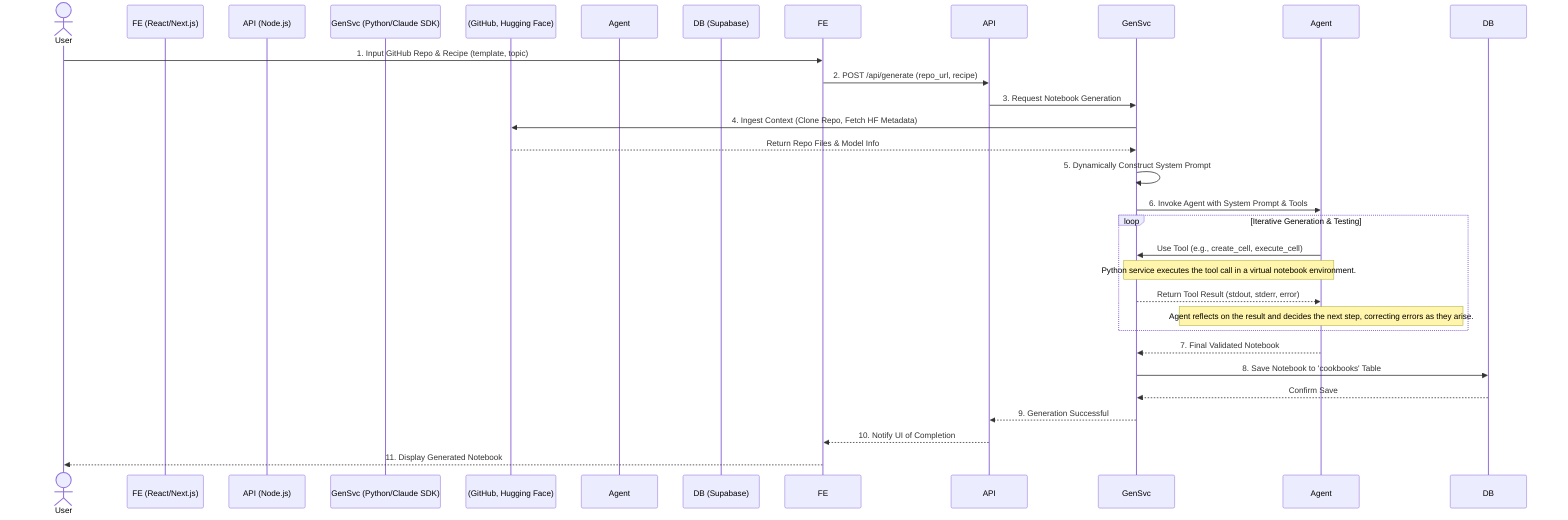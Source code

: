 sequenceDiagram
    actor User
    participant Frontend as FE (React/Next.js)
    participant BackendAPI as API (Node.js)
    participant GenerationService as GenSvc (Python/Claude SDK)
    participant ExternalServices as (GitHub, Hugging Face)
    participant ClaudeAgent as Agent
    participant Database as DB (Supabase)

    User->>FE: 1. Input GitHub Repo & Recipe (template, topic)
    FE->>API: 2. POST /api/generate (repo_url, recipe)
    API->>GenSvc: 3. Request Notebook Generation

    GenSvc->>ExternalServices: 4. Ingest Context (Clone Repo, Fetch HF Metadata)
    ExternalServices-->>GenSvc: Return Repo Files & Model Info

    GenSvc->>GenSvc: 5. Dynamically Construct System Prompt

    GenSvc->>Agent: 6. Invoke Agent with System Prompt & Tools

    loop Iterative Generation & Testing
        Agent->>GenSvc: Use Tool (e.g., create_cell, execute_cell)
        Note over Agent,GenSvc: Python service executes the tool call in a virtual notebook environment.
        GenSvc-->>Agent: Return Tool Result (stdout, stderr, error)
        Note over Agent: Agent reflects on the result and decides the next step, correcting errors as they arise.
    end

    Agent-->>GenSvc: 7. Final Validated Notebook
    GenSvc->>DB: 8. Save Notebook to 'cookbooks' Table
    DB-->>GenSvc: Confirm Save

    GenSvc-->>API: 9. Generation Successful
    API-->>FE: 10. Notify UI of Completion
    FE-->>User: 11. Display Generated Notebook